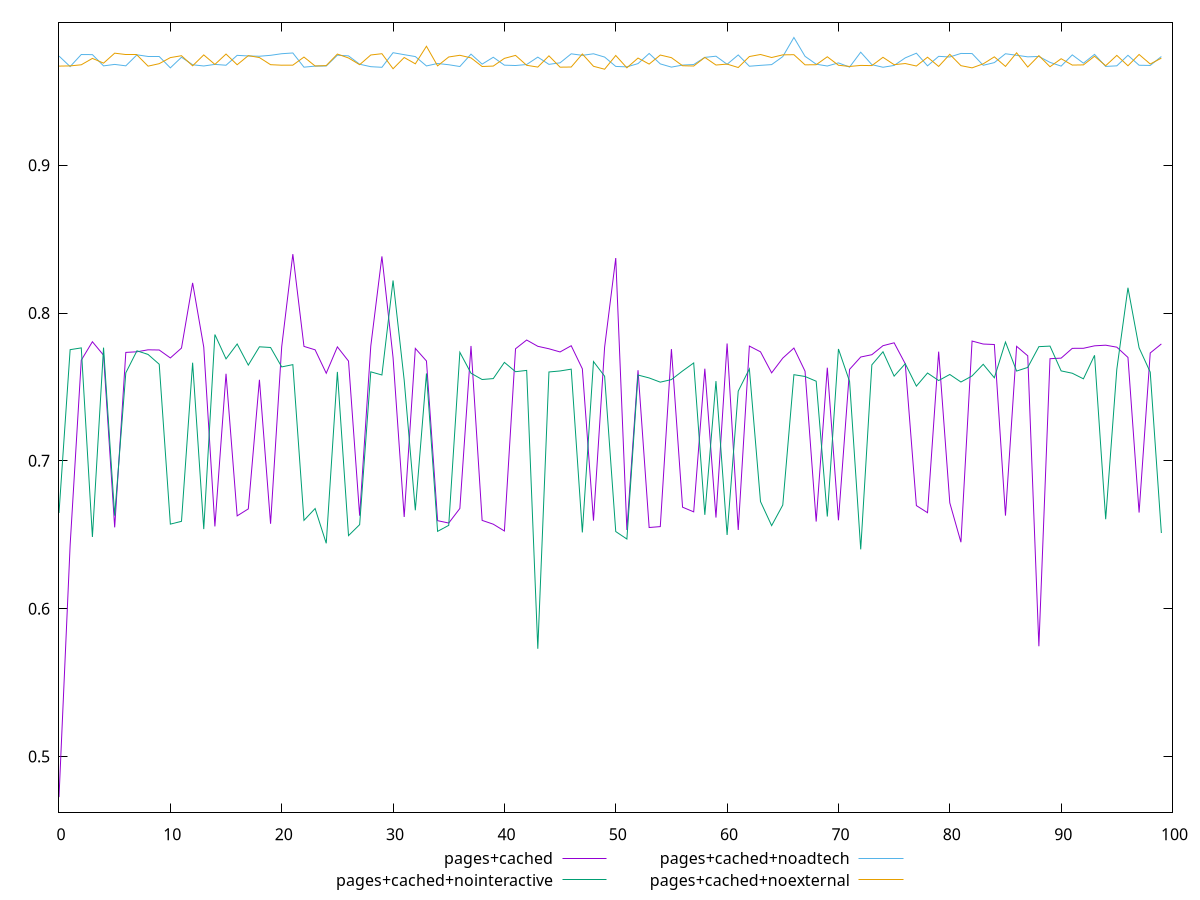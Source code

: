 $_pagesCached <<EOF
0.47249462133898923
0.643023826093144
0.7680864871211034
0.7805755202863035
0.7714860441896938
0.6549763650901657
0.7733548642353753
0.773782633323709
0.7751149569481603
0.7749898836856297
0.7696130954523999
0.7762922524928386
0.8203812140698512
0.7769132247668092
0.6556465883823975
0.758888077053389
0.6627690661154335
0.6675006237248124
0.7548592752301009
0.6574190090621661
0.777210137563599
0.8398347157126117
0.777426571512022
0.775112602767478
0.7592601362607679
0.7771017962350723
0.7674831265633137
0.6628794373120522
0.7776437119992994
0.8383308838178851
0.7699002973066449
0.6620504738697235
0.7760660256959114
0.7675523808201145
0.6595312459901026
0.6579254844664144
0.6677938920012312
0.7777329984174722
0.659726213732995
0.657150507081722
0.6525562513642565
0.7758227525463439
0.7817399527537886
0.7774895942994169
0.7758192114303669
0.7736658287144247
0.7778750295980283
0.7622638230770284
0.659556626792617
0.7769031407901374
0.8371954495985009
0.6532427336072253
0.7612830030449915
0.6549031529212369
0.6555205288439274
0.7755968551240008
0.6686576188305418
0.6654900623020008
0.7623497788590572
0.661636878375699
0.7793934558090909
0.6532303417665017
0.7776439837359762
0.773749376443478
0.7595229100123533
0.7694894683985339
0.7763092985296371
0.7606363388899011
0.6589255374573344
0.7630274573497098
0.6597817866964342
0.7619008514309966
0.7702405292279045
0.7718101399000548
0.7778997498180407
0.7798501095745278
0.76566101459237
0.669722765096135
0.6649318533260598
0.7738628524178279
0.6715781271062442
0.6449547542291052
0.7810515047193933
0.7790258617905392
0.7786987358682474
0.662940345992511
0.7774662975093143
0.7710568205465956
0.5745808219280664
0.7691064506894465
0.7694890191504997
0.7761073030324929
0.7761475168970439
0.7778157375574618
0.7782417347179845
0.7769001349488909
0.7699676094944593
0.6650074910364434
0.7729692023223421
0.779081197323338
EOF
$_pagesCachedNointeractive <<EOF
0.664748685845388
0.7752167683290317
0.7764077368358616
0.648483799866876
0.7765860622011987
0.6628835713258343
0.7595531668665508
0.7744486635360832
0.7719648216618975
0.7653552061315871
0.6571928892550236
0.6590915497594103
0.7663778705078209
0.6538287575255848
0.7854496358565689
0.7689875925266307
0.7790507001874535
0.7647722586644925
0.7771516176486104
0.7766891190854106
0.7635520265768151
0.765086603188309
0.6597361331396379
0.667736696624339
0.6442140269359427
0.7601884131192977
0.649415538645733
0.656847754903455
0.7602080855488276
0.7580833603843019
0.8220195281564561
0.754593056738794
0.6665664910093483
0.7591297537139042
0.6523039787290684
0.6563528800538163
0.7734303002557004
0.7592817415339714
0.7550219951668979
0.7556474316593182
0.7666186877290126
0.7603132956497554
0.7611828256151454
0.5728679746155902
0.7601292732069406
0.7608088265223574
0.7620307832977614
0.6515491703024767
0.767182951505171
0.757248551054734
0.6521658637336119
0.6471031139365873
0.758047477845905
0.7560814614078906
0.7532374808842169
0.7549719388842941
0.7607866297030268
0.7662216864976097
0.6634581966515786
0.7539404659073392
0.649866257813907
0.7471505338255713
0.7621934220456508
0.6724585345544506
0.6561866223213557
0.6700922760468254
0.7582870304949733
0.7570680731348798
0.7538684103169875
0.6623300774731284
0.7756635432068893
0.7537062794892967
0.6401275398543198
0.7649523051955943
0.7737981169442478
0.7572980070276453
0.7657014822425234
0.7505509949342959
0.7594138611680583
0.7543243228903186
0.7584329265101679
0.7533297746298652
0.7574369045565634
0.7653227360350492
0.7561976747256037
0.7803721664071764
0.7607448827333435
0.7632118999026496
0.7772538468230529
0.7776216672466056
0.760855018626067
0.7592725985075597
0.7554889636429258
0.7713988341000015
0.6605245911246553
0.7619940277168982
0.8170877788353802
0.7764538732838192
0.7600172302267797
0.6511785589096142
EOF
$_pagesCachedNoadtech <<EOF
0.9738527849428178
0.9667149755353154
0.9748731933076169
0.974803160560334
0.9671933826272383
0.9681868842257564
0.9672238537011218
0.974674940176045
0.9735592195975412
0.9735208076036153
0.9658455926839675
0.9730348025625184
0.9679519058591854
0.9671187925595013
0.9682026517237541
0.9676264856155468
0.9743149107026405
0.97390402241278
0.9737139696269348
0.9743355455536526
0.9754260943816575
0.9759230668394941
0.9663153968573672
0.9670428064281538
0.9671371614109012
0.9744327574926162
0.9739549478973858
0.968303096415777
0.9666504922385051
0.9662350314374222
0.9760998707156706
0.9747751184040374
0.9734983581246964
0.9671512420903932
0.9688151214402587
0.9679670850996878
0.9667574569499945
0.9751357938271654
0.9683880485323868
0.9730269723504146
0.9676808183178435
0.9674349953530299
0.9681211204095514
0.9731175456197168
0.9682152135214126
0.9692729155900859
0.9753527793484195
0.9743131869862938
0.9753801552557644
0.9731547735880964
0.9668262111530853
0.9665169999068984
0.9687340715351779
0.9755951832015874
0.9685413005416743
0.9663523629682144
0.9677321442416701
0.9681106806081032
0.972943912315478
0.9737403818305829
0.9682816202715273
0.9745952972798032
0.9669543517490612
0.9675503697575814
0.9680565634234735
0.9734642014082547
0.9863988329433508
0.9736541450575442
0.9683297266738129
0.9670968601135501
0.9692108756191533
0.9663774749032763
0.9764455123934552
0.9680285344604656
0.966263151210836
0.9674828838953922
0.9726108757137586
0.9757772353296923
0.9672171945252821
0.9736406816961226
0.9732303145628443
0.9755959696512306
0.9755362624897945
0.9675838151108708
0.9694009893738529
0.9754019984052749
0.9743674473946299
0.9733125049574121
0.9735577030744926
0.969559161923075
0.9670330971692851
0.974628417166008
0.969018240451716
0.9749716844600571
0.9668245822459998
0.9672267050556561
0.9743493535349174
0.9676203742982981
0.9674973262113029
0.9735194167485406
EOF
$_pagesCachedNoexternal <<EOF
0.9670416339926967
0.9671813128094628
0.9679265757798071
0.9722614781573302
0.9690470521938103
0.9757948477500453
0.9750928175811573
0.9750927400790419
0.9670103693523774
0.9686845011591694
0.9727933208706862
0.9740710180900987
0.9672464750370783
0.9746214694863016
0.9681816636361025
0.975196583031094
0.9679640876169899
0.9741284078082334
0.972814964992478
0.9679972954561769
0.967647531621518
0.9676946916604934
0.9731541185208148
0.9671254041192316
0.9673718147339984
0.975187897280442
0.9725305920973009
0.9680104155417981
0.9745649667277813
0.97543079114657
0.9652454723862436
0.9728526385222602
0.9685901896420176
0.9804632772631279
0.967198846347713
0.9732175587190043
0.9743634664585273
0.9726026839504922
0.9667740983113666
0.9670661754883403
0.9722737362280762
0.9742892767450331
0.967586038152002
0.966385059513615
0.9739922484911261
0.9663227191174251
0.9664195872712742
0.9752371023151074
0.9669183933120107
0.9649366285574008
0.9742238700942591
0.9658915049229668
0.9724835009645003
0.9684030478356176
0.9745246188651584
0.9727542528769091
0.9672899832502024
0.9670988797981297
0.9729255992105357
0.967770169750327
0.9683896232282253
0.9660865336507984
0.9735175768298534
0.9748979887935122
0.9728467858146004
0.9746548721077604
0.9747634750562812
0.9678939420929382
0.9679729475212672
0.9733480878106067
0.9676193920031619
0.9668059642382847
0.9675009742508294
0.9673846926794158
0.9729961538683403
0.9680085772098774
0.9687800656513975
0.9671018811672825
0.9730540667873506
0.9668277240034653
0.975010768474124
0.9673446169588117
0.965856574688877
0.968565724218108
0.9733043753556847
0.9668366954377563
0.9760376453407349
0.9664197844216382
0.9741146488634651
0.9666182086695595
0.9720258262645842
0.9677361915550602
0.96785906448059
0.9737124146583458
0.9673038626879951
0.974292869111726
0.9672720906767777
0.9749148991081519
0.9684478836576642
0.972448903961745
EOF
set key outside below
set terminal pngcairo
set output "report_00005_2020-11-02T22-26-11.212Z/speed-index/speed-index_pages+cached_pages+cached+nointeractive_pages+cached+noadtech_pages+cached+noexternal.png"
set yrange [0.46221653710690197:0.996676917175438]
plot $_pagesCached title "pages+cached" with line ,$_pagesCachedNointeractive title "pages+cached+nointeractive" with line ,$_pagesCachedNoadtech title "pages+cached+noadtech" with line ,$_pagesCachedNoexternal title "pages+cached+noexternal" with line ,